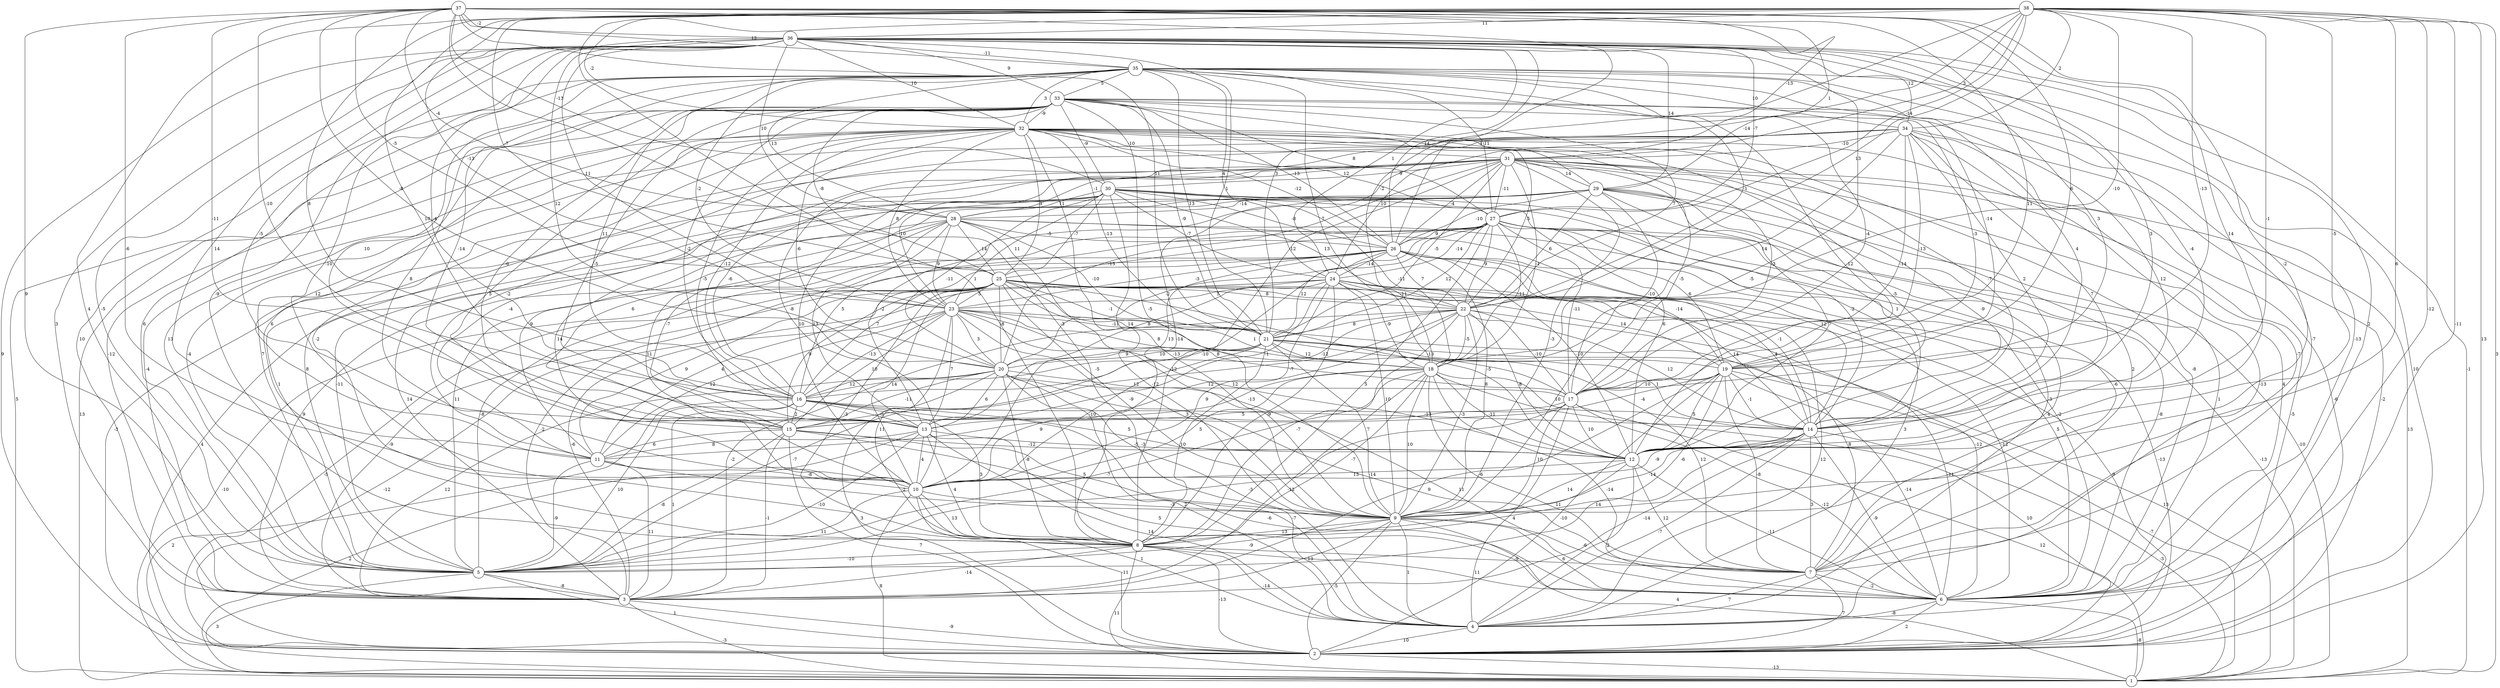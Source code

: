 graph { 
	 fontname="Helvetica,Arial,sans-serif" 
	 node [shape = circle]; 
	 38 -- 1 [label = "3"];
	 38 -- 2 [label = "13"];
	 38 -- 3 [label = "4"];
	 38 -- 4 [label = "-11"];
	 38 -- 6 [label = "-12"];
	 38 -- 8 [label = "1"];
	 38 -- 9 [label = "6"];
	 38 -- 12 [label = "-5"];
	 38 -- 13 [label = "10"];
	 38 -- 14 [label = "-1"];
	 38 -- 16 [label = "8"];
	 38 -- 18 [label = "-10"];
	 38 -- 19 [label = "-13"];
	 38 -- 21 [label = "3"];
	 38 -- 22 [label = "13"];
	 38 -- 23 [label = "-13"];
	 38 -- 25 [label = "-7"];
	 38 -- 26 [label = "-14"];
	 38 -- 27 [label = "-14"];
	 38 -- 31 [label = "3"];
	 38 -- 32 [label = "-2"];
	 38 -- 34 [label = "2"];
	 38 -- 36 [label = "11"];
	 37 -- 4 [label = "-3"];
	 37 -- 5 [label = "9"];
	 37 -- 9 [label = "-2"];
	 37 -- 10 [label = "-6"];
	 37 -- 12 [label = "14"];
	 37 -- 13 [label = "-11"];
	 37 -- 16 [label = "-10"];
	 37 -- 17 [label = "11"];
	 37 -- 18 [label = "-2"];
	 37 -- 19 [label = "6"];
	 37 -- 20 [label = "-8"];
	 37 -- 21 [label = "11"];
	 37 -- 25 [label = "-5"];
	 37 -- 28 [label = "-4"];
	 37 -- 29 [label = "1"];
	 37 -- 30 [label = "-13"];
	 37 -- 31 [label = "-13"];
	 37 -- 35 [label = "12"];
	 37 -- 36 [label = "-2"];
	 36 -- 1 [label = "-1"];
	 36 -- 2 [label = "9"];
	 36 -- 3 [label = "3"];
	 36 -- 5 [label = "-5"];
	 36 -- 6 [label = "2"];
	 36 -- 8 [label = "-9"];
	 36 -- 9 [label = "-5"];
	 36 -- 10 [label = "-10"];
	 36 -- 11 [label = "14"];
	 36 -- 12 [label = "-4"];
	 36 -- 14 [label = "3"];
	 36 -- 15 [label = "-5"];
	 36 -- 16 [label = "-4"];
	 36 -- 17 [label = "3"];
	 36 -- 20 [label = "12"];
	 36 -- 21 [label = "1"];
	 36 -- 23 [label = "11"];
	 36 -- 24 [label = "1"];
	 36 -- 26 [label = "14"];
	 36 -- 27 [label = "-7"];
	 36 -- 28 [label = "10"];
	 36 -- 29 [label = "14"];
	 36 -- 32 [label = "10"];
	 36 -- 33 [label = "9"];
	 36 -- 34 [label = "12"];
	 36 -- 35 [label = "-11"];
	 35 -- 2 [label = "10"];
	 35 -- 3 [label = "10"];
	 35 -- 5 [label = "6"];
	 35 -- 6 [label = "-13"];
	 35 -- 10 [label = "8"];
	 35 -- 12 [label = "-12"];
	 35 -- 13 [label = "-14"];
	 35 -- 14 [label = "4"];
	 35 -- 15 [label = "10"];
	 35 -- 16 [label = "11"];
	 35 -- 17 [label = "-4"];
	 35 -- 18 [label = "7"];
	 35 -- 19 [label = "-14"];
	 35 -- 21 [label = "13"];
	 35 -- 22 [label = "-1"];
	 35 -- 23 [label = "-2"];
	 35 -- 24 [label = "4"];
	 35 -- 27 [label = "11"];
	 35 -- 28 [label = "13"];
	 35 -- 32 [label = "3"];
	 35 -- 33 [label = "5"];
	 35 -- 34 [label = "10"];
	 34 -- 2 [label = "-2"];
	 34 -- 4 [label = "-13"];
	 34 -- 5 [label = "7"];
	 34 -- 7 [label = "-7"];
	 34 -- 8 [label = "-14"];
	 34 -- 10 [label = "-8"];
	 34 -- 11 [label = "-2"];
	 34 -- 12 [label = "7"];
	 34 -- 14 [label = "2"];
	 34 -- 17 [label = "-14"];
	 34 -- 18 [label = "14"];
	 34 -- 19 [label = "-13"];
	 34 -- 24 [label = "10"];
	 34 -- 31 [label = "-10"];
	 33 -- 1 [label = "5"];
	 33 -- 3 [label = "-12"];
	 33 -- 5 [label = "13"];
	 33 -- 7 [label = "-7"];
	 33 -- 8 [label = "6"];
	 33 -- 9 [label = "-5"];
	 33 -- 10 [label = "5"];
	 33 -- 12 [label = "12"];
	 33 -- 13 [label = "-5"];
	 33 -- 15 [label = "-6"];
	 33 -- 16 [label = "-2"];
	 33 -- 19 [label = "-3"];
	 33 -- 21 [label = "-9"];
	 33 -- 22 [label = "7"];
	 33 -- 25 [label = "-8"];
	 33 -- 26 [label = "-13"];
	 33 -- 27 [label = "8"];
	 33 -- 29 [label = "4"];
	 33 -- 30 [label = "-9"];
	 33 -- 32 [label = "-9"];
	 32 -- 1 [label = "13"];
	 32 -- 2 [label = "-6"];
	 32 -- 3 [label = "-4"];
	 32 -- 4 [label = "-12"];
	 32 -- 5 [label = "-4"];
	 32 -- 6 [label = "-8"];
	 32 -- 8 [label = "-2"];
	 32 -- 11 [label = "12"];
	 32 -- 12 [label = "-5"];
	 32 -- 13 [label = "-5"];
	 32 -- 14 [label = "-7"];
	 32 -- 16 [label = "-12"];
	 32 -- 17 [label = "-3"];
	 32 -- 20 [label = "-6"];
	 32 -- 21 [label = "-13"];
	 32 -- 22 [label = "5"];
	 32 -- 23 [label = "8"];
	 32 -- 25 [label = "3"];
	 32 -- 26 [label = "-12"];
	 32 -- 27 [label = "12"];
	 32 -- 31 [label = "-10"];
	 31 -- 1 [label = "13"];
	 31 -- 2 [label = "-5"];
	 31 -- 5 [label = "8"];
	 31 -- 6 [label = "4"];
	 31 -- 7 [label = "2"];
	 31 -- 8 [label = "-10"];
	 31 -- 9 [label = "-3"];
	 31 -- 10 [label = "10"];
	 31 -- 11 [label = "-4"];
	 31 -- 12 [label = "-9"];
	 31 -- 16 [label = "-6"];
	 31 -- 17 [label = "-5"];
	 31 -- 18 [label = "-1"];
	 31 -- 20 [label = "-13"];
	 31 -- 21 [label = "-5"];
	 31 -- 23 [label = "10"];
	 31 -- 26 [label = "-4"];
	 31 -- 27 [label = "-11"];
	 31 -- 28 [label = "-1"];
	 31 -- 29 [label = "14"];
	 31 -- 30 [label = "-9"];
	 30 -- 2 [label = "-3"];
	 30 -- 5 [label = "1"];
	 30 -- 7 [label = "-6"];
	 30 -- 9 [label = "-13"];
	 30 -- 10 [label = "14"];
	 30 -- 12 [label = "6"];
	 30 -- 14 [label = "-2"];
	 30 -- 18 [label = "-11"];
	 30 -- 20 [label = "-11"];
	 30 -- 22 [label = "13"];
	 30 -- 23 [label = "11"];
	 30 -- 24 [label = "-7"];
	 30 -- 25 [label = "-7"];
	 30 -- 26 [label = "-8"];
	 30 -- 28 [label = "11"];
	 29 -- 1 [label = "-10"];
	 29 -- 3 [label = "14"];
	 29 -- 4 [label = "4"];
	 29 -- 5 [label = "-11"];
	 29 -- 6 [label = "1"];
	 29 -- 11 [label = "-9"];
	 29 -- 12 [label = "7"];
	 29 -- 13 [label = "-2"];
	 29 -- 14 [label = "1"];
	 29 -- 15 [label = "6"];
	 29 -- 17 [label = "-10"];
	 29 -- 22 [label = "6"];
	 29 -- 26 [label = "-10"];
	 29 -- 28 [label = "-14"];
	 28 -- 2 [label = "4"];
	 28 -- 3 [label = "9"];
	 28 -- 6 [label = "-2"];
	 28 -- 9 [label = "-12"];
	 28 -- 10 [label = "11"];
	 28 -- 13 [label = "13"];
	 28 -- 14 [label = "12"];
	 28 -- 15 [label = "-7"];
	 28 -- 21 [label = "-10"];
	 28 -- 23 [label = "9"];
	 28 -- 25 [label = "14"];
	 28 -- 26 [label = "-5"];
	 27 -- 1 [label = "-13"];
	 27 -- 4 [label = "3"];
	 27 -- 5 [label = "11"];
	 27 -- 6 [label = "-8"];
	 27 -- 7 [label = "-3"];
	 27 -- 8 [label = "5"];
	 27 -- 10 [label = "9"];
	 27 -- 16 [label = "5"];
	 27 -- 17 [label = "-11"];
	 27 -- 18 [label = "-11"];
	 27 -- 19 [label = "6"];
	 27 -- 20 [label = "-2"];
	 27 -- 21 [label = "12"];
	 27 -- 22 [label = "9"];
	 27 -- 24 [label = "-14"];
	 27 -- 25 [label = "-12"];
	 27 -- 26 [label = "9"];
	 26 -- 2 [label = "-13"];
	 26 -- 3 [label = "-2"];
	 26 -- 5 [label = "-8"];
	 26 -- 6 [label = "5"];
	 26 -- 9 [label = "8"];
	 26 -- 12 [label = "-10"];
	 26 -- 13 [label = "13"];
	 26 -- 14 [label = "-1"];
	 26 -- 16 [label = "7"];
	 26 -- 19 [label = "-14"];
	 26 -- 21 [label = "12"];
	 26 -- 22 [label = "7"];
	 26 -- 23 [label = "-3"];
	 26 -- 24 [label = "-14"];
	 25 -- 1 [label = "-10"];
	 25 -- 2 [label = "-5"];
	 25 -- 3 [label = "-9"];
	 25 -- 6 [label = "-12"];
	 25 -- 8 [label = "-3"];
	 25 -- 9 [label = "-9"];
	 25 -- 10 [label = "14"];
	 25 -- 11 [label = "9"];
	 25 -- 12 [label = "-5"];
	 25 -- 14 [label = "14"];
	 25 -- 15 [label = "9"];
	 25 -- 17 [label = "1"];
	 25 -- 18 [label = "14"];
	 25 -- 19 [label = "14"];
	 25 -- 20 [label = "-8"];
	 25 -- 21 [label = "-1"];
	 25 -- 22 [label = "8"];
	 25 -- 23 [label = "5"];
	 24 -- 2 [label = "9"];
	 24 -- 3 [label = "-6"];
	 24 -- 4 [label = "12"];
	 24 -- 6 [label = "-12"];
	 24 -- 8 [label = "-9"];
	 24 -- 9 [label = "10"];
	 24 -- 10 [label = "12"];
	 24 -- 11 [label = "4"];
	 24 -- 13 [label = "-1"];
	 24 -- 14 [label = "4"];
	 24 -- 18 [label = "-9"];
	 24 -- 20 [label = "8"];
	 24 -- 22 [label = "-11"];
	 24 -- 23 [label = "5"];
	 23 -- 2 [label = "-12"];
	 23 -- 7 [label = "8"];
	 23 -- 8 [label = "11"];
	 23 -- 9 [label = "3"];
	 23 -- 11 [label = "12"];
	 23 -- 12 [label = "12"];
	 23 -- 13 [label = "7"];
	 23 -- 15 [label = "10"];
	 23 -- 16 [label = "-13"];
	 23 -- 17 [label = "8"];
	 23 -- 18 [label = "8"];
	 23 -- 20 [label = "3"];
	 23 -- 21 [label = "-11"];
	 22 -- 1 [label = "13"];
	 22 -- 3 [label = "-2"];
	 22 -- 8 [label = "-7"];
	 22 -- 9 [label = "-3"];
	 22 -- 10 [label = "9"];
	 22 -- 12 [label = "8"];
	 22 -- 14 [label = "12"];
	 22 -- 15 [label = "-7"];
	 22 -- 16 [label = "-12"];
	 22 -- 17 [label = "-10"];
	 22 -- 18 [label = "-5"];
	 22 -- 21 [label = "8"];
	 21 -- 5 [label = "-7"];
	 21 -- 6 [label = "-11"];
	 21 -- 7 [label = "12"];
	 21 -- 8 [label = "10"];
	 21 -- 9 [label = "7"];
	 21 -- 10 [label = "-10"];
	 21 -- 14 [label = "1"];
	 21 -- 16 [label = "-5"];
	 21 -- 18 [label = "12"];
	 21 -- 19 [label = "-13"];
	 21 -- 20 [label = "10"];
	 20 -- 2 [label = "3"];
	 20 -- 3 [label = "12"];
	 20 -- 4 [label = "2"];
	 20 -- 6 [label = "11"];
	 20 -- 7 [label = "-14"];
	 20 -- 8 [label = "-8"];
	 20 -- 9 [label = "-5"];
	 20 -- 13 [label = "6"];
	 20 -- 15 [label = "-11"];
	 20 -- 16 [label = "12"];
	 20 -- 17 [label = "12"];
	 19 -- 1 [label = "-7"];
	 19 -- 2 [label = "-10"];
	 19 -- 3 [label = "9"];
	 19 -- 6 [label = "-14"];
	 19 -- 7 [label = "-8"];
	 19 -- 8 [label = "-6"];
	 19 -- 12 [label = "5"];
	 19 -- 14 [label = "-1"];
	 19 -- 15 [label = "-4"];
	 19 -- 17 [label = "10"];
	 18 -- 2 [label = "10"];
	 18 -- 3 [label = "-12"];
	 18 -- 5 [label = "-7"];
	 18 -- 6 [label = "-14"];
	 18 -- 7 [label = "-6"];
	 18 -- 8 [label = "-7"];
	 18 -- 9 [label = "10"];
	 18 -- 10 [label = "5"];
	 18 -- 12 [label = "-11"];
	 18 -- 13 [label = "-13"];
	 18 -- 14 [label = "10"];
	 17 -- 1 [label = "12"];
	 17 -- 4 [label = "4"];
	 17 -- 5 [label = "-3"];
	 17 -- 6 [label = "-12"];
	 17 -- 9 [label = "10"];
	 17 -- 11 [label = "9"];
	 17 -- 12 [label = "10"];
	 17 -- 15 [label = "5"];
	 16 -- 1 [label = "2"];
	 16 -- 3 [label = "1"];
	 16 -- 4 [label = "-7"];
	 16 -- 5 [label = "10"];
	 16 -- 8 [label = "3"];
	 16 -- 12 [label = "5"];
	 16 -- 13 [label = "-5"];
	 16 -- 14 [label = "-13"];
	 16 -- 15 [label = "2"];
	 15 -- 2 [label = "7"];
	 15 -- 3 [label = "-1"];
	 15 -- 5 [label = "-8"];
	 15 -- 6 [label = "-6"];
	 15 -- 9 [label = "5"];
	 15 -- 11 [label = "6"];
	 15 -- 12 [label = "-12"];
	 14 -- 1 [label = "-3"];
	 14 -- 3 [label = "-14"];
	 14 -- 4 [label = "-7"];
	 14 -- 5 [label = "14"];
	 14 -- 6 [label = "-9"];
	 14 -- 7 [label = "3"];
	 14 -- 9 [label = "-14"];
	 14 -- 10 [label = "-9"];
	 13 -- 1 [label = "2"];
	 13 -- 4 [label = "14"];
	 13 -- 5 [label = "-10"];
	 13 -- 6 [label = "5"];
	 13 -- 8 [label = "4"];
	 13 -- 10 [label = "4"];
	 13 -- 11 [label = "8"];
	 13 -- 12 [label = "-3"];
	 12 -- 4 [label = "2"];
	 12 -- 6 [label = "-11"];
	 12 -- 7 [label = "12"];
	 12 -- 8 [label = "11"];
	 12 -- 9 [label = "14"];
	 12 -- 10 [label = "13"];
	 11 -- 3 [label = "11"];
	 11 -- 5 [label = "-9"];
	 11 -- 9 [label = "-2"];
	 11 -- 10 [label = "-8"];
	 10 -- 1 [label = "8"];
	 10 -- 2 [label = "-11"];
	 10 -- 4 [label = "1"];
	 10 -- 5 [label = "11"];
	 10 -- 8 [label = "13"];
	 10 -- 9 [label = "-3"];
	 9 -- 1 [label = "4"];
	 9 -- 2 [label = "-5"];
	 9 -- 3 [label = "13"];
	 9 -- 4 [label = "1"];
	 9 -- 5 [label = "-9"];
	 9 -- 6 [label = "6"];
	 9 -- 7 [label = "-6"];
	 9 -- 8 [label = "13"];
	 8 -- 1 [label = "11"];
	 8 -- 2 [label = "-13"];
	 8 -- 3 [label = "-14"];
	 8 -- 4 [label = "-14"];
	 8 -- 5 [label = "-10"];
	 8 -- 6 [label = "11"];
	 8 -- 7 [label = "-9"];
	 7 -- 2 [label = "7"];
	 7 -- 4 [label = "7"];
	 7 -- 6 [label = "-2"];
	 6 -- 1 [label = "-8"];
	 6 -- 2 [label = "2"];
	 6 -- 4 [label = "-8"];
	 5 -- 1 [label = "3"];
	 5 -- 2 [label = "1"];
	 5 -- 3 [label = "-8"];
	 4 -- 2 [label = "10"];
	 3 -- 1 [label = "-3"];
	 3 -- 2 [label = "-9"];
	 2 -- 1 [label = "-13"];
	 1;
	 2;
	 3;
	 4;
	 5;
	 6;
	 7;
	 8;
	 9;
	 10;
	 11;
	 12;
	 13;
	 14;
	 15;
	 16;
	 17;
	 18;
	 19;
	 20;
	 21;
	 22;
	 23;
	 24;
	 25;
	 26;
	 27;
	 28;
	 29;
	 30;
	 31;
	 32;
	 33;
	 34;
	 35;
	 36;
	 37;
	 38;
}
